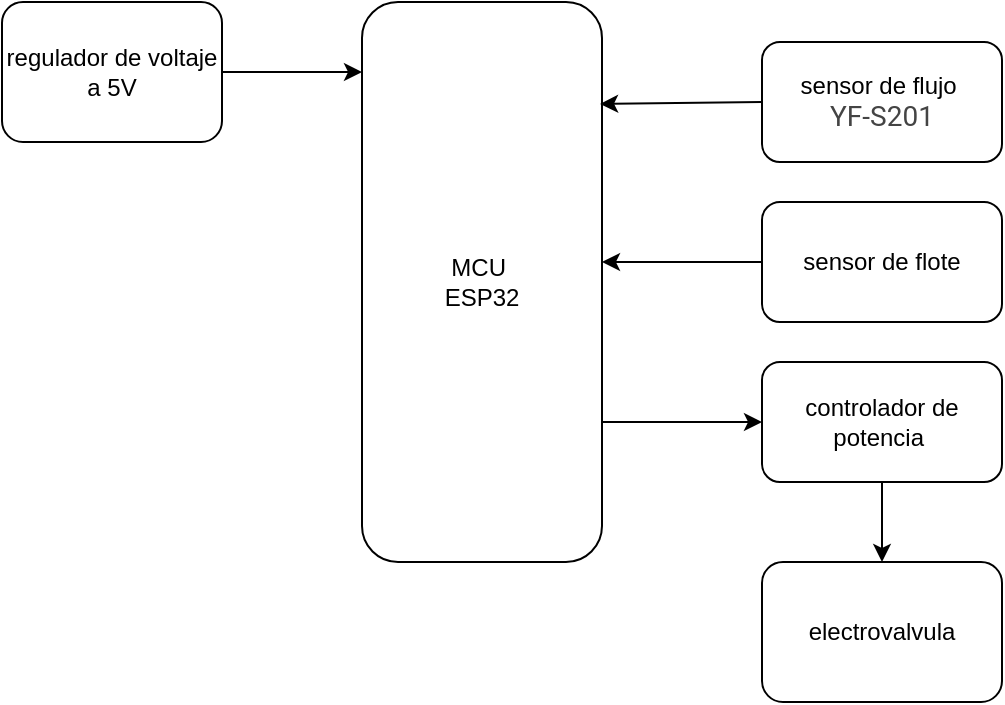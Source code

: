 <mxfile version="23.1.1" type="device">
  <diagram name="Página-1" id="nIQtJnXs3_x7XLM3zx5z">
    <mxGraphModel dx="1434" dy="738" grid="1" gridSize="10" guides="1" tooltips="1" connect="1" arrows="1" fold="1" page="1" pageScale="1" pageWidth="827" pageHeight="1169" math="0" shadow="0">
      <root>
        <mxCell id="0" />
        <mxCell id="1" parent="0" />
        <mxCell id="91QoBHGj3oXkd9bMlDvl-1" value="MCU&amp;nbsp;&lt;br&gt;ESP32" style="rounded=1;whiteSpace=wrap;html=1;" vertex="1" parent="1">
          <mxGeometry x="350" y="130" width="120" height="280" as="geometry" />
        </mxCell>
        <mxCell id="91QoBHGj3oXkd9bMlDvl-2" value="regulador de voltaje a 5V" style="rounded=1;whiteSpace=wrap;html=1;" vertex="1" parent="1">
          <mxGeometry x="170" y="130" width="110" height="70" as="geometry" />
        </mxCell>
        <mxCell id="91QoBHGj3oXkd9bMlDvl-3" value="" style="endArrow=classic;html=1;rounded=0;exitX=1;exitY=0.5;exitDx=0;exitDy=0;entryX=0;entryY=0.125;entryDx=0;entryDy=0;entryPerimeter=0;" edge="1" parent="1" source="91QoBHGj3oXkd9bMlDvl-2" target="91QoBHGj3oXkd9bMlDvl-1">
          <mxGeometry width="50" height="50" relative="1" as="geometry">
            <mxPoint x="390" y="410" as="sourcePoint" />
            <mxPoint x="440" y="360" as="targetPoint" />
          </mxGeometry>
        </mxCell>
        <mxCell id="91QoBHGj3oXkd9bMlDvl-4" value="sensor de flujo&amp;nbsp;&lt;br&gt;&lt;a style=&quot;box-sizing: inherit; background-color: rgb(255, 255, 255); color: rgb(68, 68, 68); text-decoration-line: none; touch-action: manipulation; transition: color 0.2s ease-in-out 0s, background-color 0.2s ease-in-out 0s, border-color 0.2s ease-in-out 0s; font-family: Roboto, Tahoma, sans-serif, Arial; font-size: 14px; text-align: start;&quot; target=&quot;_blank&quot; href=&quot;https://naylampmechatronics.com/sensores-liquido/108-sensor-de-flujo-de-agua-12-yf-s201.html&quot;&gt;YF-S201&lt;/a&gt;" style="rounded=1;whiteSpace=wrap;html=1;" vertex="1" parent="1">
          <mxGeometry x="550" y="150" width="120" height="60" as="geometry" />
        </mxCell>
        <mxCell id="91QoBHGj3oXkd9bMlDvl-5" value="" style="endArrow=classic;html=1;rounded=0;exitX=0;exitY=0.5;exitDx=0;exitDy=0;entryX=0.992;entryY=0.182;entryDx=0;entryDy=0;entryPerimeter=0;" edge="1" parent="1" source="91QoBHGj3oXkd9bMlDvl-4" target="91QoBHGj3oXkd9bMlDvl-1">
          <mxGeometry width="50" height="50" relative="1" as="geometry">
            <mxPoint x="390" y="410" as="sourcePoint" />
            <mxPoint x="480" y="180" as="targetPoint" />
          </mxGeometry>
        </mxCell>
        <mxCell id="91QoBHGj3oXkd9bMlDvl-6" value="sensor de flote" style="rounded=1;whiteSpace=wrap;html=1;" vertex="1" parent="1">
          <mxGeometry x="550" y="230" width="120" height="60" as="geometry" />
        </mxCell>
        <mxCell id="91QoBHGj3oXkd9bMlDvl-7" value="" style="endArrow=classic;html=1;rounded=0;exitX=0;exitY=0.5;exitDx=0;exitDy=0;" edge="1" parent="1" source="91QoBHGj3oXkd9bMlDvl-6">
          <mxGeometry width="50" height="50" relative="1" as="geometry">
            <mxPoint x="390" y="490" as="sourcePoint" />
            <mxPoint x="470" y="260" as="targetPoint" />
          </mxGeometry>
        </mxCell>
        <mxCell id="91QoBHGj3oXkd9bMlDvl-8" value="electrovalvula" style="rounded=1;whiteSpace=wrap;html=1;" vertex="1" parent="1">
          <mxGeometry x="550" y="410" width="120" height="70" as="geometry" />
        </mxCell>
        <mxCell id="91QoBHGj3oXkd9bMlDvl-10" value="controlador de potencia&amp;nbsp;" style="rounded=1;whiteSpace=wrap;html=1;" vertex="1" parent="1">
          <mxGeometry x="550" y="310" width="120" height="60" as="geometry" />
        </mxCell>
        <mxCell id="91QoBHGj3oXkd9bMlDvl-11" value="" style="endArrow=classic;html=1;rounded=0;exitX=1;exitY=0.75;exitDx=0;exitDy=0;entryX=0;entryY=0.5;entryDx=0;entryDy=0;" edge="1" parent="1" source="91QoBHGj3oXkd9bMlDvl-1" target="91QoBHGj3oXkd9bMlDvl-10">
          <mxGeometry width="50" height="50" relative="1" as="geometry">
            <mxPoint x="390" y="410" as="sourcePoint" />
            <mxPoint x="440" y="360" as="targetPoint" />
          </mxGeometry>
        </mxCell>
        <mxCell id="91QoBHGj3oXkd9bMlDvl-12" value="" style="endArrow=classic;html=1;rounded=0;exitX=0.5;exitY=1;exitDx=0;exitDy=0;entryX=0.5;entryY=0;entryDx=0;entryDy=0;" edge="1" parent="1" source="91QoBHGj3oXkd9bMlDvl-10" target="91QoBHGj3oXkd9bMlDvl-8">
          <mxGeometry width="50" height="50" relative="1" as="geometry">
            <mxPoint x="390" y="410" as="sourcePoint" />
            <mxPoint x="440" y="360" as="targetPoint" />
          </mxGeometry>
        </mxCell>
      </root>
    </mxGraphModel>
  </diagram>
</mxfile>
